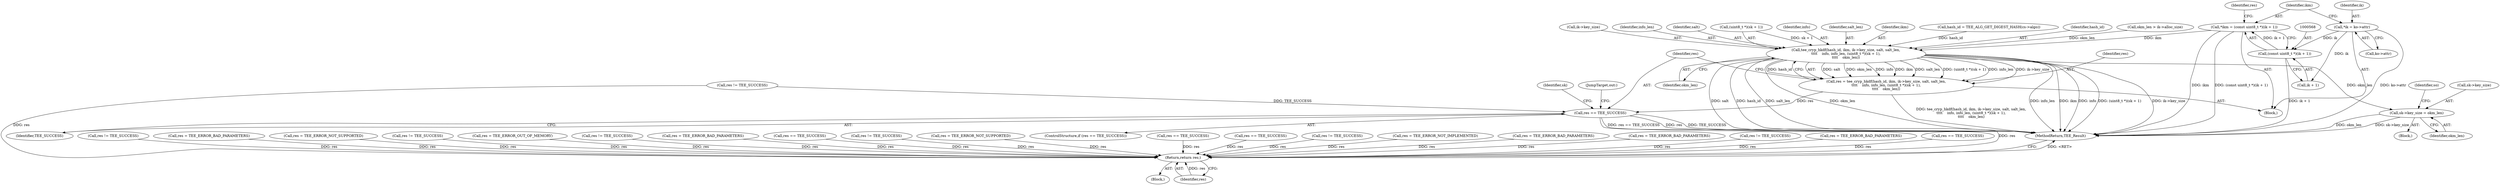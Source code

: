 digraph "0_optee_os_a637243270fc1faae16de059091795c32d86e65e@pointer" {
"1000565" [label="(Call,*ikm = (const uint8_t *)(ik + 1))"];
"1000567" [label="(Call,(const uint8_t *)(ik + 1))"];
"1000559" [label="(Call,*ik = ko->attr)"];
"1000605" [label="(Call,tee_cryp_hkdf(hash_id, ikm, ik->key_size, salt, salt_len,\n\t\t\t\t    info, info_len, (uint8_t *)(sk + 1),\n\t\t\t\t    okm_len))"];
"1000603" [label="(Call,res = tee_cryp_hkdf(hash_id, ikm, ik->key_size, salt, salt_len,\n\t\t\t\t    info, info_len, (uint8_t *)(sk + 1),\n\t\t\t\t    okm_len))"];
"1000622" [label="(Call,res == TEE_SUCCESS)"];
"1000847" [label="(Return,return res;)"];
"1000626" [label="(Call,sk->key_size = okm_len)"];
"1000687" [label="(Call,res != TEE_SUCCESS)"];
"1000567" [label="(Call,(const uint8_t *)(ik + 1))"];
"1000573" [label="(Identifier,res)"];
"1000385" [label="(Call,res = TEE_ERROR_BAD_PARAMETERS)"];
"1000113" [label="(Block,)"];
"1000625" [label="(Block,)"];
"1000545" [label="(Block,)"];
"1000620" [label="(Identifier,okm_len)"];
"1000607" [label="(Identifier,ikm)"];
"1000552" [label="(Call,hash_id = TEE_ALG_GET_DIGEST_HASH(cs->algo))"];
"1000628" [label="(Identifier,sk)"];
"1000561" [label="(Call,ko->attr)"];
"1000606" [label="(Identifier,hash_id)"];
"1000593" [label="(Call,okm_len > ik->alloc_size)"];
"1000626" [label="(Call,sk->key_size = okm_len)"];
"1000847" [label="(Return,return res;)"];
"1000841" [label="(Call,res = TEE_ERROR_NOT_SUPPORTED)"];
"1000634" [label="(Identifier,so)"];
"1000604" [label="(Identifier,res)"];
"1000608" [label="(Call,ik->key_size)"];
"1000560" [label="(Identifier,ik)"];
"1000622" [label="(Call,res == TEE_SUCCESS)"];
"1000559" [label="(Call,*ik = ko->attr)"];
"1000787" [label="(Call,res != TEE_SUCCESS)"];
"1000344" [label="(Call,res = TEE_ERROR_OUT_OF_MEMORY)"];
"1000627" [label="(Call,sk->key_size)"];
"1000207" [label="(Call,res != TEE_SUCCESS)"];
"1000255" [label="(Call,res = TEE_ERROR_BAD_PARAMETERS)"];
"1000820" [label="(Call,res == TEE_SUCCESS)"];
"1000194" [label="(Call,res != TEE_SUCCESS)"];
"1000849" [label="(MethodReturn,TEE_Result)"];
"1000228" [label="(Call,res = TEE_ERROR_NOT_SUPPORTED)"];
"1000848" [label="(Identifier,res)"];
"1000588" [label="(Call,res != TEE_SUCCESS)"];
"1000514" [label="(Call,res == TEE_SUCCESS)"];
"1000614" [label="(Identifier,info_len)"];
"1000611" [label="(Identifier,salt)"];
"1000314" [label="(Call,res == TEE_SUCCESS)"];
"1000615" [label="(Call,(uint8_t *)(sk + 1))"];
"1000431" [label="(Call,res != TEE_SUCCESS)"];
"1000623" [label="(Identifier,res)"];
"1000624" [label="(Identifier,TEE_SUCCESS)"];
"1000569" [label="(Call,ik + 1)"];
"1000605" [label="(Call,tee_cryp_hkdf(hash_id, ikm, ik->key_size, salt, salt_len,\n\t\t\t\t    info, info_len, (uint8_t *)(sk + 1),\n\t\t\t\t    okm_len))"];
"1000420" [label="(Call,res = TEE_ERROR_NOT_IMPLEMENTED)"];
"1000698" [label="(Call,res = TEE_ERROR_BAD_PARAMETERS)"];
"1000566" [label="(Identifier,ikm)"];
"1000599" [label="(Call,res = TEE_ERROR_BAD_PARAMETERS)"];
"1000180" [label="(Call,res != TEE_SUCCESS)"];
"1000565" [label="(Call,*ikm = (const uint8_t *)(ik + 1))"];
"1000630" [label="(Identifier,okm_len)"];
"1000844" [label="(JumpTarget,out:)"];
"1000613" [label="(Identifier,info)"];
"1000612" [label="(Identifier,salt_len)"];
"1000621" [label="(ControlStructure,if (res == TEE_SUCCESS))"];
"1000798" [label="(Call,res = TEE_ERROR_BAD_PARAMETERS)"];
"1000719" [label="(Call,res == TEE_SUCCESS)"];
"1000603" [label="(Call,res = tee_cryp_hkdf(hash_id, ikm, ik->key_size, salt, salt_len,\n\t\t\t\t    info, info_len, (uint8_t *)(sk + 1),\n\t\t\t\t    okm_len))"];
"1000565" -> "1000545"  [label="AST: "];
"1000565" -> "1000567"  [label="CFG: "];
"1000566" -> "1000565"  [label="AST: "];
"1000567" -> "1000565"  [label="AST: "];
"1000573" -> "1000565"  [label="CFG: "];
"1000565" -> "1000849"  [label="DDG: ikm"];
"1000565" -> "1000849"  [label="DDG: (const uint8_t *)(ik + 1)"];
"1000567" -> "1000565"  [label="DDG: ik + 1"];
"1000565" -> "1000605"  [label="DDG: ikm"];
"1000567" -> "1000569"  [label="CFG: "];
"1000568" -> "1000567"  [label="AST: "];
"1000569" -> "1000567"  [label="AST: "];
"1000567" -> "1000849"  [label="DDG: ik + 1"];
"1000559" -> "1000567"  [label="DDG: ik"];
"1000559" -> "1000545"  [label="AST: "];
"1000559" -> "1000561"  [label="CFG: "];
"1000560" -> "1000559"  [label="AST: "];
"1000561" -> "1000559"  [label="AST: "];
"1000566" -> "1000559"  [label="CFG: "];
"1000559" -> "1000849"  [label="DDG: ko->attr"];
"1000559" -> "1000569"  [label="DDG: ik"];
"1000605" -> "1000603"  [label="AST: "];
"1000605" -> "1000620"  [label="CFG: "];
"1000606" -> "1000605"  [label="AST: "];
"1000607" -> "1000605"  [label="AST: "];
"1000608" -> "1000605"  [label="AST: "];
"1000611" -> "1000605"  [label="AST: "];
"1000612" -> "1000605"  [label="AST: "];
"1000613" -> "1000605"  [label="AST: "];
"1000614" -> "1000605"  [label="AST: "];
"1000615" -> "1000605"  [label="AST: "];
"1000620" -> "1000605"  [label="AST: "];
"1000603" -> "1000605"  [label="CFG: "];
"1000605" -> "1000849"  [label="DDG: info_len"];
"1000605" -> "1000849"  [label="DDG: ikm"];
"1000605" -> "1000849"  [label="DDG: info"];
"1000605" -> "1000849"  [label="DDG: ik->key_size"];
"1000605" -> "1000849"  [label="DDG: salt"];
"1000605" -> "1000849"  [label="DDG: (uint8_t *)(sk + 1)"];
"1000605" -> "1000849"  [label="DDG: hash_id"];
"1000605" -> "1000849"  [label="DDG: salt_len"];
"1000605" -> "1000849"  [label="DDG: okm_len"];
"1000605" -> "1000603"  [label="DDG: salt"];
"1000605" -> "1000603"  [label="DDG: okm_len"];
"1000605" -> "1000603"  [label="DDG: info"];
"1000605" -> "1000603"  [label="DDG: ikm"];
"1000605" -> "1000603"  [label="DDG: salt_len"];
"1000605" -> "1000603"  [label="DDG: (uint8_t *)(sk + 1)"];
"1000605" -> "1000603"  [label="DDG: info_len"];
"1000605" -> "1000603"  [label="DDG: ik->key_size"];
"1000605" -> "1000603"  [label="DDG: hash_id"];
"1000552" -> "1000605"  [label="DDG: hash_id"];
"1000615" -> "1000605"  [label="DDG: sk + 1"];
"1000593" -> "1000605"  [label="DDG: okm_len"];
"1000605" -> "1000626"  [label="DDG: okm_len"];
"1000603" -> "1000545"  [label="AST: "];
"1000604" -> "1000603"  [label="AST: "];
"1000623" -> "1000603"  [label="CFG: "];
"1000603" -> "1000849"  [label="DDG: tee_cryp_hkdf(hash_id, ikm, ik->key_size, salt, salt_len,\n\t\t\t\t    info, info_len, (uint8_t *)(sk + 1),\n\t\t\t\t    okm_len)"];
"1000603" -> "1000622"  [label="DDG: res"];
"1000622" -> "1000621"  [label="AST: "];
"1000622" -> "1000624"  [label="CFG: "];
"1000623" -> "1000622"  [label="AST: "];
"1000624" -> "1000622"  [label="AST: "];
"1000628" -> "1000622"  [label="CFG: "];
"1000844" -> "1000622"  [label="CFG: "];
"1000622" -> "1000849"  [label="DDG: res == TEE_SUCCESS"];
"1000622" -> "1000849"  [label="DDG: res"];
"1000622" -> "1000849"  [label="DDG: TEE_SUCCESS"];
"1000588" -> "1000622"  [label="DDG: TEE_SUCCESS"];
"1000622" -> "1000847"  [label="DDG: res"];
"1000847" -> "1000113"  [label="AST: "];
"1000847" -> "1000848"  [label="CFG: "];
"1000848" -> "1000847"  [label="AST: "];
"1000849" -> "1000847"  [label="CFG: "];
"1000847" -> "1000849"  [label="DDG: <RET>"];
"1000848" -> "1000847"  [label="DDG: res"];
"1000798" -> "1000847"  [label="DDG: res"];
"1000207" -> "1000847"  [label="DDG: res"];
"1000431" -> "1000847"  [label="DDG: res"];
"1000719" -> "1000847"  [label="DDG: res"];
"1000841" -> "1000847"  [label="DDG: res"];
"1000687" -> "1000847"  [label="DDG: res"];
"1000420" -> "1000847"  [label="DDG: res"];
"1000385" -> "1000847"  [label="DDG: res"];
"1000255" -> "1000847"  [label="DDG: res"];
"1000344" -> "1000847"  [label="DDG: res"];
"1000820" -> "1000847"  [label="DDG: res"];
"1000588" -> "1000847"  [label="DDG: res"];
"1000787" -> "1000847"  [label="DDG: res"];
"1000314" -> "1000847"  [label="DDG: res"];
"1000194" -> "1000847"  [label="DDG: res"];
"1000599" -> "1000847"  [label="DDG: res"];
"1000228" -> "1000847"  [label="DDG: res"];
"1000698" -> "1000847"  [label="DDG: res"];
"1000180" -> "1000847"  [label="DDG: res"];
"1000514" -> "1000847"  [label="DDG: res"];
"1000626" -> "1000625"  [label="AST: "];
"1000626" -> "1000630"  [label="CFG: "];
"1000627" -> "1000626"  [label="AST: "];
"1000630" -> "1000626"  [label="AST: "];
"1000634" -> "1000626"  [label="CFG: "];
"1000626" -> "1000849"  [label="DDG: okm_len"];
"1000626" -> "1000849"  [label="DDG: sk->key_size"];
}
